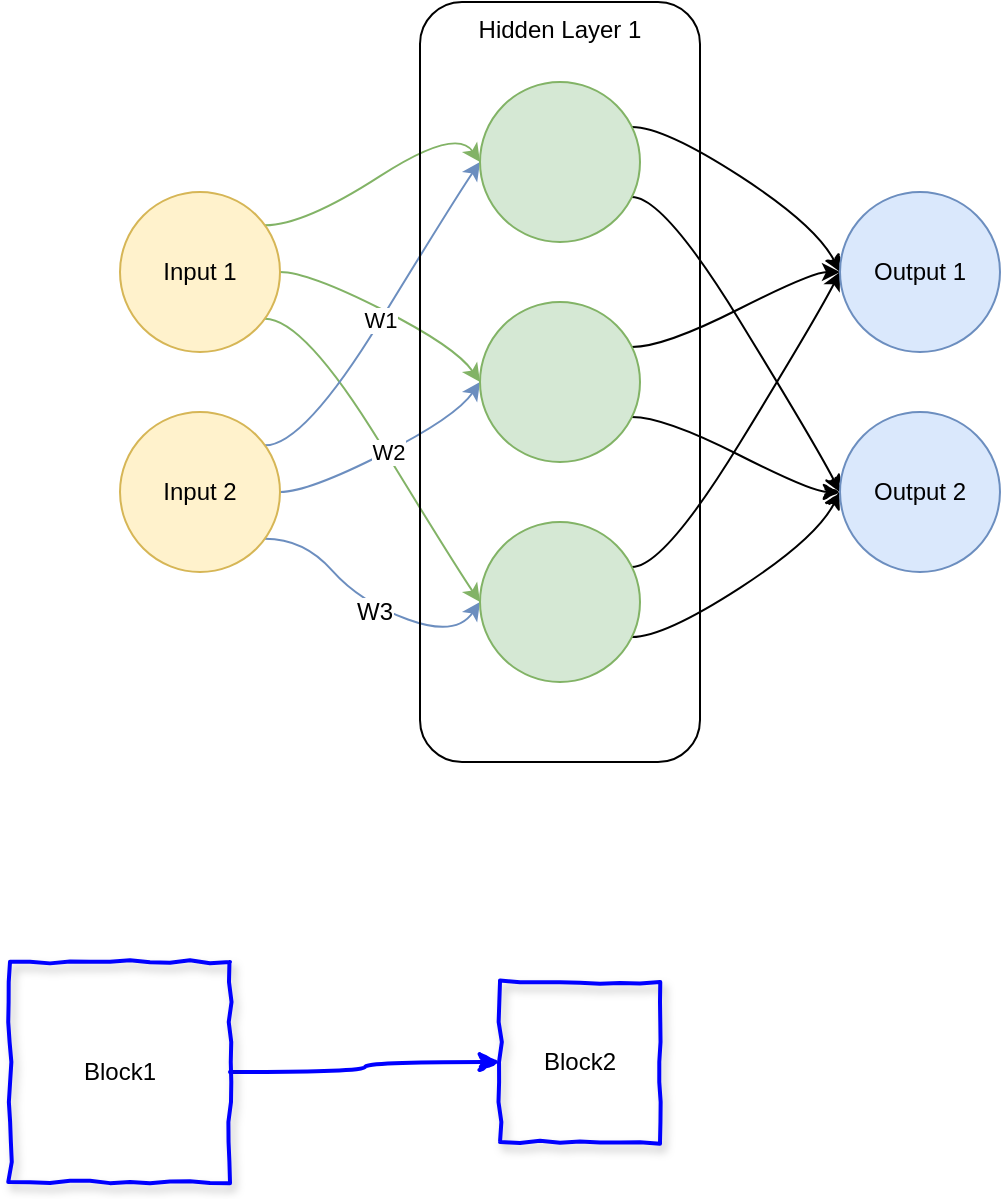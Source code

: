 <mxfile version="10.6.6" type="github"><diagram id="vCOYuiF0Dw8MF3DxZkVl" name="Page-1"><mxGraphModel dx="1104" dy="831" grid="1" gridSize="10" guides="1" tooltips="1" connect="1" arrows="1" fold="1" page="1" pageScale="1" pageWidth="850" pageHeight="1100" background="none" math="0" shadow="0"><root><mxCell id="0"/><mxCell id="1" parent="0"/><mxCell id="b9mDWitGm9aRzGPSULPH-10" style="edgeStyle=orthogonalEdgeStyle;rounded=0;orthogonalLoop=1;jettySize=auto;html=1;entryX=0;entryY=0.5;entryDx=0;entryDy=0;curved=1;fillColor=#d5e8d4;strokeColor=#82b366;noEdgeStyle=1;orthogonal=1;" parent="1" source="b9mDWitGm9aRzGPSULPH-1" target="b9mDWitGm9aRzGPSULPH-6" edge="1"><mxGeometry relative="1" as="geometry"><Array as="points"><mxPoint x="302" y="201.667"/><mxPoint x="378" y="152.5"/></Array></mxGeometry></mxCell><mxCell id="b9mDWitGm9aRzGPSULPH-13" style="edgeStyle=orthogonalEdgeStyle;curved=1;rounded=0;orthogonalLoop=1;jettySize=auto;html=1;entryX=0;entryY=0.5;entryDx=0;entryDy=0;fillColor=#d5e8d4;strokeColor=#82b366;noEdgeStyle=1;orthogonal=1;" parent="1" source="b9mDWitGm9aRzGPSULPH-1" target="b9mDWitGm9aRzGPSULPH-4" edge="1"><mxGeometry relative="1" as="geometry"><Array as="points"><mxPoint x="304" y="225"/><mxPoint x="378" y="262.5"/></Array></mxGeometry></mxCell><mxCell id="b9mDWitGm9aRzGPSULPH-14" style="edgeStyle=orthogonalEdgeStyle;curved=1;rounded=0;orthogonalLoop=1;jettySize=auto;html=1;entryX=0;entryY=0.5;entryDx=0;entryDy=0;fillColor=#d5e8d4;strokeColor=#82b366;noEdgeStyle=1;orthogonal=1;" parent="1" source="b9mDWitGm9aRzGPSULPH-1" target="b9mDWitGm9aRzGPSULPH-5" edge="1"><mxGeometry relative="1" as="geometry"><Array as="points"><mxPoint x="302" y="248.333"/><mxPoint x="378" y="372.5"/></Array></mxGeometry></mxCell><object label="Input 1" id="b9mDWitGm9aRzGPSULPH-1"><mxCell style="ellipse;whiteSpace=wrap;html=1;aspect=fixed;fillColor=#fff2cc;strokeColor=#d6b656;" parent="1" vertex="1"><mxGeometry x="210" y="185" width="80" height="80" as="geometry"/></mxCell></object><mxCell id="b9mDWitGm9aRzGPSULPH-11" value="W2" style="edgeStyle=orthogonalEdgeStyle;curved=1;rounded=0;orthogonalLoop=1;jettySize=auto;html=1;entryX=0;entryY=0.5;entryDx=0;entryDy=0;fillColor=#dae8fc;strokeColor=#6c8ebf;noEdgeStyle=1;orthogonal=1;" parent="1" source="b9mDWitGm9aRzGPSULPH-2" target="b9mDWitGm9aRzGPSULPH-4" edge="1"><mxGeometry relative="1" as="geometry"><Array as="points"><mxPoint x="304" y="335"/><mxPoint x="378" y="297.5"/></Array></mxGeometry></mxCell><mxCell id="b9mDWitGm9aRzGPSULPH-12" value="W1" style="edgeStyle=orthogonalEdgeStyle;curved=1;rounded=0;orthogonalLoop=1;jettySize=auto;html=1;entryX=0;entryY=0.5;entryDx=0;entryDy=0;fillColor=#dae8fc;strokeColor=#6c8ebf;noEdgeStyle=1;orthogonal=1;" parent="1" source="b9mDWitGm9aRzGPSULPH-2" target="b9mDWitGm9aRzGPSULPH-6" edge="1"><mxGeometry relative="1" as="geometry"><Array as="points"><mxPoint x="302" y="311.667"/><mxPoint x="378" y="187.5"/></Array></mxGeometry></mxCell><mxCell id="b9mDWitGm9aRzGPSULPH-17" style="edgeStyle=orthogonalEdgeStyle;curved=1;rounded=0;orthogonalLoop=1;jettySize=auto;html=1;entryX=0;entryY=0.5;entryDx=0;entryDy=0;fillColor=#dae8fc;strokeColor=#6c8ebf;noEdgeStyle=1;orthogonal=1;" parent="1" source="b9mDWitGm9aRzGPSULPH-2" target="b9mDWitGm9aRzGPSULPH-5" edge="1"><mxGeometry relative="1" as="geometry"><Array as="points"><mxPoint x="302" y="358.333"/><mxPoint x="330" y="390"/><mxPoint x="378" y="407.5"/></Array></mxGeometry></mxCell><mxCell id="b9mDWitGm9aRzGPSULPH-43" value="W3" style="text;html=1;resizable=0;points=[];align=center;verticalAlign=middle;labelBackgroundColor=#ffffff;" parent="b9mDWitGm9aRzGPSULPH-17" vertex="1" connectable="0"><mxGeometry x="0.038" y="-2" relative="1" as="geometry"><mxPoint as="offset"/></mxGeometry></mxCell><mxCell id="b9mDWitGm9aRzGPSULPH-2" value="Input 2" style="ellipse;whiteSpace=wrap;html=1;aspect=fixed;fillColor=#fff2cc;strokeColor=#d6b656;" parent="1" vertex="1"><mxGeometry x="210" y="295" width="80" height="80" as="geometry"/></mxCell><mxCell id="b9mDWitGm9aRzGPSULPH-19" style="edgeStyle=orthogonalEdgeStyle;curved=1;rounded=0;orthogonalLoop=1;jettySize=auto;html=1;entryX=0;entryY=0.5;entryDx=0;entryDy=0;noEdgeStyle=1;orthogonal=1;" parent="1" source="b9mDWitGm9aRzGPSULPH-4" target="b9mDWitGm9aRzGPSULPH-8" edge="1"><mxGeometry relative="1" as="geometry"><Array as="points"><mxPoint x="482" y="262.5"/><mxPoint x="556" y="225"/></Array></mxGeometry></mxCell><mxCell id="b9mDWitGm9aRzGPSULPH-22" style="edgeStyle=orthogonalEdgeStyle;curved=1;rounded=0;comic=1;orthogonalLoop=1;jettySize=auto;html=1;entryX=0;entryY=0.5;entryDx=0;entryDy=0;shadow=0;noEdgeStyle=1;orthogonal=1;" parent="1" source="b9mDWitGm9aRzGPSULPH-4" target="b9mDWitGm9aRzGPSULPH-21" edge="1"><mxGeometry relative="1" as="geometry"><Array as="points"><mxPoint x="482" y="297.5"/><mxPoint x="556" y="335"/></Array></mxGeometry></mxCell><mxCell id="b9mDWitGm9aRzGPSULPH-4" value="" style="ellipse;whiteSpace=wrap;html=1;aspect=fixed;fillColor=#d5e8d4;strokeColor=#82b366;" parent="1" vertex="1"><mxGeometry x="390" y="240" width="80" height="80" as="geometry"/></mxCell><mxCell id="b9mDWitGm9aRzGPSULPH-20" style="edgeStyle=orthogonalEdgeStyle;curved=1;rounded=0;orthogonalLoop=1;jettySize=auto;html=1;entryX=0;entryY=0.5;entryDx=0;entryDy=0;noEdgeStyle=1;orthogonal=1;" parent="1" source="b9mDWitGm9aRzGPSULPH-5" target="b9mDWitGm9aRzGPSULPH-8" edge="1"><mxGeometry relative="1" as="geometry"><Array as="points"><mxPoint x="482" y="372.5"/><mxPoint x="558" y="248.333"/></Array></mxGeometry></mxCell><mxCell id="b9mDWitGm9aRzGPSULPH-23" style="edgeStyle=orthogonalEdgeStyle;curved=1;rounded=0;comic=1;orthogonalLoop=1;jettySize=auto;html=1;shadow=0;entryX=0;entryY=0.5;entryDx=0;entryDy=0;noEdgeStyle=1;orthogonal=1;" parent="1" source="b9mDWitGm9aRzGPSULPH-5" target="b9mDWitGm9aRzGPSULPH-21" edge="1"><mxGeometry relative="1" as="geometry"><mxPoint x="740" y="460" as="targetPoint"/><Array as="points"><mxPoint x="482" y="407.5"/><mxPoint x="558" y="358.333"/></Array></mxGeometry></mxCell><mxCell id="b9mDWitGm9aRzGPSULPH-5" value="" style="ellipse;whiteSpace=wrap;html=1;aspect=fixed;fillColor=#d5e8d4;strokeColor=#82b366;" parent="1" vertex="1"><mxGeometry x="390" y="350" width="80" height="80" as="geometry"/></mxCell><mxCell id="b9mDWitGm9aRzGPSULPH-18" style="edgeStyle=orthogonalEdgeStyle;rounded=0;orthogonalLoop=1;jettySize=auto;html=1;entryX=0;entryY=0.5;entryDx=0;entryDy=0;elbow=vertical;curved=1;comic=1;shadow=0;noEdgeStyle=1;orthogonal=1;" parent="1" source="b9mDWitGm9aRzGPSULPH-6" target="b9mDWitGm9aRzGPSULPH-8" edge="1"><mxGeometry relative="1" as="geometry"><Array as="points"><mxPoint x="482" y="152.5"/><mxPoint x="558" y="201.667"/></Array></mxGeometry></mxCell><mxCell id="b9mDWitGm9aRzGPSULPH-24" style="edgeStyle=orthogonalEdgeStyle;curved=1;rounded=0;comic=1;orthogonalLoop=1;jettySize=auto;html=1;entryX=0;entryY=0.5;entryDx=0;entryDy=0;shadow=0;noEdgeStyle=1;orthogonal=1;" parent="1" source="b9mDWitGm9aRzGPSULPH-6" target="b9mDWitGm9aRzGPSULPH-21" edge="1"><mxGeometry relative="1" as="geometry"><Array as="points"><mxPoint x="482" y="187.5"/><mxPoint x="558" y="311.667"/></Array></mxGeometry></mxCell><mxCell id="b9mDWitGm9aRzGPSULPH-6" value="" style="ellipse;whiteSpace=wrap;html=1;aspect=fixed;fillColor=#d5e8d4;strokeColor=#82b366;" parent="1" vertex="1"><mxGeometry x="390" y="130" width="80" height="80" as="geometry"/></mxCell><mxCell id="b9mDWitGm9aRzGPSULPH-8" value="Output 1" style="ellipse;whiteSpace=wrap;html=1;aspect=fixed;fillColor=#dae8fc;strokeColor=#6c8ebf;" parent="1" vertex="1"><mxGeometry x="570" y="185" width="80" height="80" as="geometry"/></mxCell><mxCell id="b9mDWitGm9aRzGPSULPH-21" value="Output 2" style="ellipse;whiteSpace=wrap;html=1;aspect=fixed;fillColor=#dae8fc;strokeColor=#6c8ebf;" parent="1" vertex="1"><mxGeometry x="570" y="295" width="80" height="80" as="geometry"/></mxCell><mxCell id="jc3QNMMWBJiVC82j--qv-1" value="Hidden Layer 1" style="rounded=1;whiteSpace=wrap;html=1;fillColor=none;verticalAlign=top;" vertex="1" parent="1"><mxGeometry x="360" y="90" width="140" height="380" as="geometry"/></mxCell><mxCell id="jc3QNMMWBJiVC82j--qv-5" style="edgeStyle=orthogonalEdgeStyle;orthogonalLoop=1;jettySize=auto;html=1;entryX=0;entryY=0.5;entryDx=0;entryDy=0;curved=1;strokeColor=#0000FF;strokeWidth=2;comic=1;shadow=0;" edge="1" parent="1" source="jc3QNMMWBJiVC82j--qv-3" target="jc3QNMMWBJiVC82j--qv-4"><mxGeometry relative="1" as="geometry"/></mxCell><mxCell id="jc3QNMMWBJiVC82j--qv-3" value="Block1" style="whiteSpace=wrap;html=1;aspect=fixed;fillColor=none;comic=1;strokeWidth=2;strokeColor=#0000FF;shadow=1;" vertex="1" parent="1"><mxGeometry x="155" y="570" width="110" height="110" as="geometry"/></mxCell><mxCell id="jc3QNMMWBJiVC82j--qv-4" value="Block2" style="whiteSpace=wrap;html=1;aspect=fixed;comic=1;strokeColor=#0000FF;strokeWidth=2;fillColor=none;shadow=1;" vertex="1" parent="1"><mxGeometry x="400" y="580" width="80" height="80" as="geometry"/></mxCell></root></mxGraphModel></diagram><diagram id="P1UQEjm9AoX6A_u-ZzKc" name="Page-2"><mxGraphModel dx="1104" dy="831" grid="1" gridSize="10" guides="1" tooltips="1" connect="1" arrows="1" fold="1" page="1" pageScale="1" pageWidth="850" pageHeight="1100" math="0" shadow="0"><root><mxCell id="TRPJDpp4_R45B4rvJ20N-0"/><mxCell id="TRPJDpp4_R45B4rvJ20N-1" parent="TRPJDpp4_R45B4rvJ20N-0"/><mxCell id="TRPJDpp4_R45B4rvJ20N-2" value="" style="endArrow=none;html=1;shadow=0;strokeColor=#0000FF;strokeWidth=2;" edge="1" parent="TRPJDpp4_R45B4rvJ20N-1"><mxGeometry width="50" height="50" relative="1" as="geometry"><mxPoint x="80" y="570" as="sourcePoint"/><mxPoint x="80" y="20" as="targetPoint"/></mxGeometry></mxCell><mxCell id="TRPJDpp4_R45B4rvJ20N-3" value="" style="endArrow=none;html=1;shadow=0;strokeColor=#0000FF;strokeWidth=2;" edge="1" parent="TRPJDpp4_R45B4rvJ20N-1"><mxGeometry width="50" height="50" relative="1" as="geometry"><mxPoint x="40" y="520" as="sourcePoint"/><mxPoint x="800" y="520" as="targetPoint"/></mxGeometry></mxCell><mxCell id="TRPJDpp4_R45B4rvJ20N-4" value="" style="ellipse;whiteSpace=wrap;html=1;aspect=fixed;shadow=1;comic=1;strokeColor=#0000FF;strokeWidth=2;fillColor=#6666FF;" vertex="1" parent="TRPJDpp4_R45B4rvJ20N-1"><mxGeometry x="150" y="230" width="20" height="20" as="geometry"/></mxCell><mxCell id="TRPJDpp4_R45B4rvJ20N-5" value="" style="ellipse;whiteSpace=wrap;html=1;aspect=fixed;shadow=1;comic=1;strokeColor=#0000FF;strokeWidth=2;fillColor=#6666FF;" vertex="1" parent="TRPJDpp4_R45B4rvJ20N-1"><mxGeometry x="200" y="230" width="20" height="20" as="geometry"/></mxCell><mxCell id="TRPJDpp4_R45B4rvJ20N-6" value="" style="ellipse;whiteSpace=wrap;html=1;aspect=fixed;shadow=1;comic=1;strokeColor=#0000FF;strokeWidth=2;fillColor=#6666FF;" vertex="1" parent="TRPJDpp4_R45B4rvJ20N-1"><mxGeometry x="260" y="350" width="20" height="20" as="geometry"/></mxCell><mxCell id="TRPJDpp4_R45B4rvJ20N-7" value="" style="ellipse;whiteSpace=wrap;html=1;aspect=fixed;shadow=1;comic=1;strokeColor=#0000FF;strokeWidth=2;fillColor=#6666FF;" vertex="1" parent="TRPJDpp4_R45B4rvJ20N-1"><mxGeometry x="210" y="280" width="20" height="20" as="geometry"/></mxCell><mxCell id="TRPJDpp4_R45B4rvJ20N-8" value="" style="ellipse;whiteSpace=wrap;html=1;aspect=fixed;shadow=1;comic=1;strokeColor=#0000FF;strokeWidth=2;fillColor=#6666FF;" vertex="1" parent="TRPJDpp4_R45B4rvJ20N-1"><mxGeometry x="260" y="310" width="20" height="20" as="geometry"/></mxCell><mxCell id="TRPJDpp4_R45B4rvJ20N-9" value="" style="ellipse;whiteSpace=wrap;html=1;aspect=fixed;shadow=1;comic=1;strokeColor=#0000FF;strokeWidth=2;fillColor=#6666FF;" vertex="1" parent="TRPJDpp4_R45B4rvJ20N-1"><mxGeometry x="220" y="310" width="20" height="20" as="geometry"/></mxCell><mxCell id="TRPJDpp4_R45B4rvJ20N-10" value="" style="ellipse;whiteSpace=wrap;html=1;aspect=fixed;shadow=1;comic=1;strokeColor=#0000FF;strokeWidth=2;fillColor=#6666FF;" vertex="1" parent="TRPJDpp4_R45B4rvJ20N-1"><mxGeometry x="170" y="330" width="20" height="20" as="geometry"/></mxCell><mxCell id="TRPJDpp4_R45B4rvJ20N-11" value="" style="ellipse;whiteSpace=wrap;html=1;aspect=fixed;shadow=1;comic=1;strokeColor=#0000FF;strokeWidth=2;fillColor=#6666FF;" vertex="1" parent="TRPJDpp4_R45B4rvJ20N-1"><mxGeometry x="260" y="240" width="20" height="20" as="geometry"/></mxCell><mxCell id="TRPJDpp4_R45B4rvJ20N-12" value="" style="ellipse;whiteSpace=wrap;html=1;aspect=fixed;shadow=1;comic=1;strokeColor=#0000FF;strokeWidth=2;fillColor=#6666FF;" vertex="1" parent="TRPJDpp4_R45B4rvJ20N-1"><mxGeometry x="280" y="280" width="20" height="20" as="geometry"/></mxCell><mxCell id="TRPJDpp4_R45B4rvJ20N-13" value="" style="ellipse;whiteSpace=wrap;html=1;aspect=fixed;shadow=1;comic=1;strokeColor=#0000FF;strokeWidth=2;fillColor=#6666FF;" vertex="1" parent="TRPJDpp4_R45B4rvJ20N-1"><mxGeometry x="320" y="220" width="20" height="20" as="geometry"/></mxCell><mxCell id="TRPJDpp4_R45B4rvJ20N-15" value="" style="ellipse;whiteSpace=wrap;html=1;aspect=fixed;shadow=1;comic=1;strokeColor=#FFF4C3;strokeWidth=2;fillColor=#FFD966;" vertex="1" parent="TRPJDpp4_R45B4rvJ20N-1"><mxGeometry x="300" y="180" width="20" height="20" as="geometry"/></mxCell><mxCell id="TRPJDpp4_R45B4rvJ20N-16" value="" style="ellipse;whiteSpace=wrap;html=1;aspect=fixed;shadow=1;comic=1;strokeColor=#FFF4C3;strokeWidth=2;fillColor=#FFD966;" vertex="1" parent="TRPJDpp4_R45B4rvJ20N-1"><mxGeometry x="350" y="180" width="20" height="20" as="geometry"/></mxCell><mxCell id="TRPJDpp4_R45B4rvJ20N-17" value="" style="ellipse;whiteSpace=wrap;html=1;aspect=fixed;shadow=1;comic=1;strokeColor=#FFF4C3;strokeWidth=2;fillColor=#FFD966;" vertex="1" parent="TRPJDpp4_R45B4rvJ20N-1"><mxGeometry x="430" y="310" width="20" height="20" as="geometry"/></mxCell><mxCell id="TRPJDpp4_R45B4rvJ20N-18" value="" style="ellipse;whiteSpace=wrap;html=1;aspect=fixed;shadow=1;comic=1;strokeColor=#FFF4C3;strokeWidth=2;fillColor=#FFD966;" vertex="1" parent="TRPJDpp4_R45B4rvJ20N-1"><mxGeometry x="360" y="230" width="20" height="20" as="geometry"/></mxCell><mxCell id="TRPJDpp4_R45B4rvJ20N-19" value="" style="ellipse;whiteSpace=wrap;html=1;aspect=fixed;shadow=1;comic=1;strokeColor=#FFF4C3;strokeWidth=2;fillColor=#FFD966;" vertex="1" parent="TRPJDpp4_R45B4rvJ20N-1"><mxGeometry x="410" y="260" width="20" height="20" as="geometry"/></mxCell><mxCell id="TRPJDpp4_R45B4rvJ20N-20" value="" style="ellipse;whiteSpace=wrap;html=1;aspect=fixed;shadow=1;comic=1;strokeColor=#FFF4C3;strokeWidth=2;fillColor=#FFD966;" vertex="1" parent="TRPJDpp4_R45B4rvJ20N-1"><mxGeometry x="370" y="260" width="20" height="20" as="geometry"/></mxCell><mxCell id="TRPJDpp4_R45B4rvJ20N-21" value="" style="ellipse;whiteSpace=wrap;html=1;aspect=fixed;shadow=1;comic=1;strokeColor=#FFF4C3;strokeWidth=2;fillColor=#FFD966;" vertex="1" parent="TRPJDpp4_R45B4rvJ20N-1"><mxGeometry x="320" y="250" width="20" height="20" as="geometry"/></mxCell><mxCell id="TRPJDpp4_R45B4rvJ20N-22" value="" style="ellipse;whiteSpace=wrap;html=1;aspect=fixed;shadow=1;comic=1;strokeColor=#FFF4C3;strokeWidth=2;fillColor=#FFD966;" vertex="1" parent="TRPJDpp4_R45B4rvJ20N-1"><mxGeometry x="400" y="210" width="20" height="20" as="geometry"/></mxCell><mxCell id="TRPJDpp4_R45B4rvJ20N-23" value="" style="ellipse;whiteSpace=wrap;html=1;aspect=fixed;shadow=1;comic=1;strokeColor=#FFF4C3;strokeWidth=2;fillColor=#FFD966;" vertex="1" parent="TRPJDpp4_R45B4rvJ20N-1"><mxGeometry x="430" y="230" width="20" height="20" as="geometry"/></mxCell><mxCell id="TRPJDpp4_R45B4rvJ20N-24" value="" style="ellipse;whiteSpace=wrap;html=1;aspect=fixed;shadow=1;comic=1;strokeColor=#FFF4C3;strokeWidth=2;fillColor=#FFD966;" vertex="1" parent="TRPJDpp4_R45B4rvJ20N-1"><mxGeometry x="440" y="170" width="20" height="20" as="geometry"/></mxCell><mxCell id="TRPJDpp4_R45B4rvJ20N-25" value="" style="endArrow=none;html=1;shadow=0;strokeColor=#EA6B66;strokeWidth=4;" edge="1" parent="TRPJDpp4_R45B4rvJ20N-1"><mxGeometry width="50" height="50" relative="1" as="geometry"><mxPoint x="160" y="120" as="sourcePoint"/><mxPoint x="440" y="380" as="targetPoint"/></mxGeometry></mxCell><mxCell id="TRPJDpp4_R45B4rvJ20N-26" value="" style="curved=1;endArrow=none;html=1;shadow=0;strokeColor=#67AB9F;strokeWidth=4;endFill=0;" edge="1" parent="TRPJDpp4_R45B4rvJ20N-1"><mxGeometry width="50" height="50" relative="1" as="geometry"><mxPoint x="220" y="460" as="sourcePoint"/><mxPoint x="100" y="200" as="targetPoint"/><Array as="points"><mxPoint x="320" y="330"/><mxPoint x="310" y="250"/><mxPoint x="200" y="190"/></Array></mxGeometry></mxCell><mxCell id="TRPJDpp4_R45B4rvJ20N-29" value="" style="ellipse;whiteSpace=wrap;html=1;aspect=fixed;shadow=1;comic=1;strokeColor=#FFF4C3;strokeWidth=2;fillColor=#FFD966;" vertex="1" parent="TRPJDpp4_R45B4rvJ20N-1"><mxGeometry x="380" y="350" width="20" height="20" as="geometry"/></mxCell><mxCell id="TRPJDpp4_R45B4rvJ20N-30" value="" style="ellipse;whiteSpace=wrap;html=1;aspect=fixed;shadow=1;comic=1;strokeColor=#FFF4C3;strokeWidth=2;fillColor=#FFD966;" vertex="1" parent="TRPJDpp4_R45B4rvJ20N-1"><mxGeometry x="380" y="300" width="20" height="20" as="geometry"/></mxCell><mxCell id="TRPJDpp4_R45B4rvJ20N-31" value="" style="ellipse;whiteSpace=wrap;html=1;aspect=fixed;shadow=1;comic=1;strokeColor=#FFF4C3;strokeWidth=2;fillColor=#FFD966;" vertex="1" parent="TRPJDpp4_R45B4rvJ20N-1"><mxGeometry x="250" y="150" width="20" height="20" as="geometry"/></mxCell><mxCell id="TRPJDpp4_R45B4rvJ20N-32" value="" style="ellipse;whiteSpace=wrap;html=1;aspect=fixed;shadow=1;comic=1;strokeColor=#FFF4C3;strokeWidth=2;fillColor=#FFD966;" vertex="1" parent="TRPJDpp4_R45B4rvJ20N-1"><mxGeometry x="510" y="210" width="20" height="20" as="geometry"/></mxCell><mxCell id="TRPJDpp4_R45B4rvJ20N-33" value="" style="ellipse;whiteSpace=wrap;html=1;aspect=fixed;shadow=1;comic=1;strokeColor=#FFF4C3;strokeWidth=2;fillColor=#FFD966;" vertex="1" parent="TRPJDpp4_R45B4rvJ20N-1"><mxGeometry x="340" y="320" width="20" height="20" as="geometry"/></mxCell><mxCell id="TRPJDpp4_R45B4rvJ20N-34" value="" style="ellipse;whiteSpace=wrap;html=1;aspect=fixed;shadow=1;comic=1;strokeColor=#FFF4C3;strokeWidth=2;fillColor=#FFD966;" vertex="1" parent="TRPJDpp4_R45B4rvJ20N-1"><mxGeometry x="260" y="190" width="20" height="20" as="geometry"/></mxCell><mxCell id="TRPJDpp4_R45B4rvJ20N-35" value="" style="curved=1;endArrow=none;html=1;shadow=0;strokeColor=#B5739D;strokeWidth=4;endFill=0;" edge="1" parent="TRPJDpp4_R45B4rvJ20N-1"><mxGeometry width="50" height="50" relative="1" as="geometry"><mxPoint x="230" y="470" as="sourcePoint"/><mxPoint x="110" y="210" as="targetPoint"/><Array as="points"><mxPoint x="350" y="310"/><mxPoint x="300" y="250"/><mxPoint x="330" y="250"/><mxPoint x="360" y="230"/><mxPoint x="340" y="200"/><mxPoint x="300" y="230"/><mxPoint x="210" y="200"/></Array></mxGeometry></mxCell></root></mxGraphModel></diagram></mxfile>